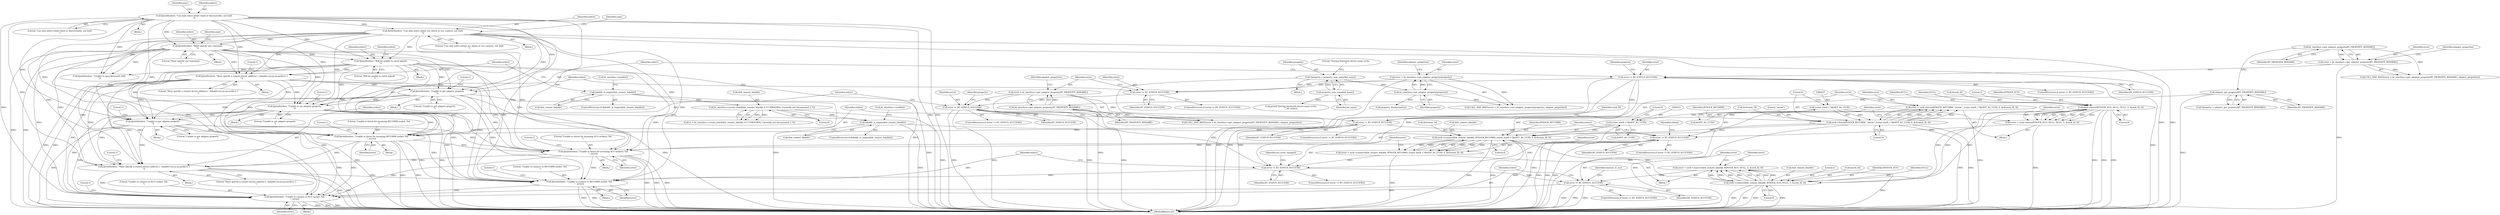 digraph "0_Android_37c88107679d36c419572732b4af6e18bb2f7dce_6@API" {
"1000564" [label="(Call,fprintf(stderr, \"Unable to connect to SCO socket: %d.\n\", error))"];
"1000376" [label="(Call,fprintf(stderr, \"Unable to set adapter property\n\"))"];
"1000178" [label="(Call,fprintf(stderr, \"Will be unable to catch signals\n\"))"];
"1000120" [label="(Call,fprintf(stderr, \"Can only select either bond or discoverable, not both\n\"))"];
"1000132" [label="(Call,fprintf(stderr, \"Can only select either sco_listen or sco_connect, not both\n\"))"];
"1000164" [label="(Call,fprintf(stderr, \"Must specify one command\n\"))"];
"1000261" [label="(Call,fprintf(stderr, \"Must specify a remote device address [ --bdaddr=xx:yy:zz:aa:bb:cc ]\n\"))"];
"1000322" [label="(Call,fprintf(stderr, \"Unable to get adapter property\n\"))"];
"1000493" [label="(Call,fprintf(stderr, \"Must specify a remote device address [ --bdaddr=xx:yy:zz:aa:bb:cc ]\n\"))"];
"1000392" [label="(Call,fprintf(stderr, \"Unable to get adapter property\n\"))"];
"1000449" [label="(Call,fprintf(stderr, \"Unable to listen for incoming RFCOMM socket: %d\n\", error))"];
"1000445" [label="(Call,error != BT_STATUS_SUCCESS)"];
"1000431" [label="(Call,error = sock->listen(BTSOCK_RFCOMM, \"meow\", (const uint8_t *)&HFP_AG_UUID, 0, &rfcomm_fd, 0))"];
"1000433" [label="(Call,sock->listen(BTSOCK_RFCOMM, \"meow\", (const uint8_t *)&HFP_AG_UUID, 0, &rfcomm_fd, 0))"];
"1000436" [label="(Call,(const uint8_t *)&HFP_AG_UUID)"];
"1000388" [label="(Call,error != BT_STATUS_SUCCESS)"];
"1000382" [label="(Call,error = bt_interface->get_adapter_property(BT_PROPERTY_BDNAME))"];
"1000384" [label="(Call,bt_interface->get_adapter_property(BT_PROPERTY_BDNAME))"];
"1000330" [label="(Call,adapter_get_property(BT_PROPERTY_BDNAME))"];
"1000314" [label="(Call,bt_interface->get_adapter_property(BT_PROPERTY_BDNAME))"];
"1000372" [label="(Call,error != BT_STATUS_SUCCESS)"];
"1000366" [label="(Call,error = bt_interface->set_adapter_property(property))"];
"1000368" [label="(Call,bt_interface->set_adapter_property(property))"];
"1000357" [label="(Call,*property = property_new_name(bd_name))"];
"1000359" [label="(Call,property_new_name(bd_name))"];
"1000318" [label="(Call,error != BT_STATUS_SUCCESS)"];
"1000312" [label="(Call,error = bt_interface->get_adapter_property(BT_PROPERTY_BDNAME))"];
"1000474" [label="(Call,fprintf(stderr, \"Unable to listen for incoming SCO sockets: %d\n\", error))"];
"1000470" [label="(Call,error != BT_STATUS_SUCCESS)"];
"1000459" [label="(Call,error = sock->listen(BTSOCK_SCO, NULL, NULL, 5, &sock_fd, 0))"];
"1000461" [label="(Call,sock->listen(BTSOCK_SCO, NULL, NULL, 5, &sock_fd, 0))"];
"1000533" [label="(Call,fprintf(stderr, \"Unable to connect to RFCOMM socket: %d.\n\", error))"];
"1000529" [label="(Call,error != BT_STATUS_SUCCESS)"];
"1000514" [label="(Call,error = sock->connect(&bt_remote_bdaddr, BTSOCK_RFCOMM, (const uint8_t *)&HFP_AG_UUID, 0, &rfcomm_fd, 0))"];
"1000516" [label="(Call,sock->connect(&bt_remote_bdaddr, BTSOCK_RFCOMM, (const uint8_t *)&HFP_AG_UUID, 0, &rfcomm_fd, 0))"];
"1000489" [label="(Call,bdaddr_is_empty(&bt_remote_bdaddr))"];
"1000275" [label="(Call,bt_interface->create_bond(&bt_remote_bdaddr, 0 /* UNKNOWN; Currently not documented :( */))"];
"1000257" [label="(Call,bdaddr_is_empty(&bt_remote_bdaddr))"];
"1000520" [label="(Call,(const uint8_t *)&HFP_AG_UUID)"];
"1000560" [label="(Call,error != BT_STATUS_SUCCESS)"];
"1000548" [label="(Call,error = sock->connect(&bt_remote_bdaddr, BTSOCK_SCO, NULL, 5, &sock_fd, 0))"];
"1000550" [label="(Call,sock->connect(&bt_remote_bdaddr, BTSOCK_SCO, NULL, 5, &sock_fd, 0))"];
"1000177" [label="(Block,)"];
"1000383" [label="(Identifier,error)"];
"1000435" [label="(Literal,\"meow\")"];
"1000321" [label="(Block,)"];
"1000494" [label="(Identifier,stderr)"];
"1000452" [label="(Identifier,error)"];
"1000322" [label="(Call,fprintf(stderr, \"Unable to get adapter property\n\"))"];
"1000314" [label="(Call,bt_interface->get_adapter_property(BT_PROPERTY_BDNAME))"];
"1000256" [label="(ControlStructure,if (bdaddr_is_empty(&bt_remote_bdaddr)))"];
"1000554" [label="(Identifier,NULL)"];
"1000432" [label="(Identifier,error)"];
"1000481" [label="(Identifier,stdout)"];
"1000495" [label="(Literal,\"Must specify a remote device address [ --bdaddr=xx:yy:zz:aa:bb:cc ]\n\")"];
"1000262" [label="(Identifier,stderr)"];
"1000489" [label="(Call,bdaddr_is_empty(&bt_remote_bdaddr))"];
"1000133" [label="(Identifier,stderr)"];
"1000540" [label="(Identifier,acl_state_changed)"];
"1000524" [label="(Literal,0)"];
"1000433" [label="(Call,sock->listen(BTSOCK_RFCOMM, \"meow\", (const uint8_t *)&HFP_AG_UUID, 0, &rfcomm_fd, 0))"];
"1000331" [label="(Identifier,BT_PROPERTY_BDNAME)"];
"1000487" [label="(Block,)"];
"1000463" [label="(Identifier,NULL)"];
"1000499" [label="(Call,bt_interface->enable())"];
"1000178" [label="(Call,fprintf(stderr, \"Will be unable to catch signals\n\"))"];
"1000278" [label="(Literal,0)"];
"1000522" [label="(Call,&HFP_AG_UUID)"];
"1000137" [label="(Identifier,argv)"];
"1000567" [label="(Identifier,error)"];
"1000516" [label="(Call,sock->connect(&bt_remote_bdaddr, BTSOCK_RFCOMM, (const uint8_t *)&HFP_AG_UUID, 0, &rfcomm_fd, 0))"];
"1000370" [label="(Identifier,adapter_properties)"];
"1000134" [label="(Literal,\"Can only select either sco_listen or sco_connect, not both\n\")"];
"1000472" [label="(Identifier,BT_STATUS_SUCCESS)"];
"1000132" [label="(Call,fprintf(stderr, \"Can only select either sco_listen or sco_connect, not both\n\"))"];
"1000317" [label="(ControlStructure,if (error != BT_STATUS_SUCCESS))"];
"1000120" [label="(Call,fprintf(stderr, \"Can only select either bond or discoverable, not both\n\"))"];
"1000319" [label="(Identifier,error)"];
"1000257" [label="(Call,bdaddr_is_empty(&bt_remote_bdaddr))"];
"1000371" [label="(ControlStructure,if (error != BT_STATUS_SUCCESS))"];
"1000530" [label="(Identifier,error)"];
"1000561" [label="(Identifier,error)"];
"1000550" [label="(Call,sock->connect(&bt_remote_bdaddr, BTSOCK_SCO, NULL, 5, &sock_fd, 0))"];
"1000316" [label="(Identifier,adapter_properties)"];
"1000311" [label="(Call,CALL_AND_WAIT(error = bt_interface->get_adapter_property(BT_PROPERTY_BDNAME), adapter_properties))"];
"1000381" [label="(Call,CALL_AND_WAIT(error = bt_interface->get_adapter_property(BT_PROPERTY_BDNAME), adapter_properties))"];
"1000377" [label="(Identifier,stderr)"];
"1000445" [label="(Call,error != BT_STATUS_SUCCESS)"];
"1000328" [label="(Call,*property = adapter_get_property(BT_PROPERTY_BDNAME))"];
"1000394" [label="(Literal,\"Unable to get adapter property\n\")"];
"1000465" [label="(Literal,5)"];
"1000323" [label="(Identifier,stderr)"];
"1000275" [label="(Call,bt_interface->create_bond(&bt_remote_bdaddr, 0 /* UNKNOWN; Currently not documented :( */))"];
"1000450" [label="(Identifier,stderr)"];
"1000536" [label="(Identifier,error)"];
"1000403" [label="(Block,)"];
"1000179" [label="(Identifier,stderr)"];
"1000329" [label="(Identifier,property)"];
"1000474" [label="(Call,fprintf(stderr, \"Unable to listen for incoming SCO sockets: %d\n\", error))"];
"1000393" [label="(Identifier,stderr)"];
"1000180" [label="(Literal,\"Will be unable to catch signals\n\")"];
"1000529" [label="(Call,error != BT_STATUS_SUCCESS)"];
"1000446" [label="(Identifier,error)"];
"1000125" [label="(Identifier,argv)"];
"1000560" [label="(Call,error != BT_STATUS_SUCCESS)"];
"1000451" [label="(Literal,\"Unable to listen for incoming RFCOMM socket: %d\n\")"];
"1000398" [label="(Identifier,property)"];
"1000434" [label="(Identifier,BTSOCK_RFCOMM)"];
"1000313" [label="(Identifier,error)"];
"1000479" [label="(Literal,1)"];
"1000519" [label="(Identifier,BTSOCK_RFCOMM)"];
"1000466" [label="(Call,&sock_fd)"];
"1000470" [label="(Call,error != BT_STATUS_SUCCESS)"];
"1000551" [label="(Call,&bt_remote_bdaddr)"];
"1000131" [label="(Block,)"];
"1000476" [label="(Literal,\"Unable to listen for incoming SCO sockets: %d\n\")"];
"1000555" [label="(Literal,5)"];
"1000440" [label="(Literal,0)"];
"1000459" [label="(Call,error = sock->listen(BTSOCK_SCO, NULL, NULL, 5, &sock_fd, 0))"];
"1000462" [label="(Identifier,BTSOCK_SCO)"];
"1000261" [label="(Call,fprintf(stderr, \"Must specify a remote device address [ --bdaddr=xx:yy:zz:aa:bb:cc ]\n\"))"];
"1000358" [label="(Identifier,property)"];
"1000469" [label="(ControlStructure,if (error != BT_STATUS_SUCCESS))"];
"1000473" [label="(Block,)"];
"1000533" [label="(Call,fprintf(stderr, \"Unable to connect to RFCOMM socket: %d.\n\", error))"];
"1000538" [label="(Literal,1)"];
"1000490" [label="(Call,&bt_remote_bdaddr)"];
"1000438" [label="(Call,&HFP_AG_UUID)"];
"1000475" [label="(Identifier,stderr)"];
"1000367" [label="(Identifier,error)"];
"1000535" [label="(Literal,\"Unable to connect to RFCOMM socket: %d.\n\")"];
"1000376" [label="(Call,fprintf(stderr, \"Unable to set adapter property\n\"))"];
"1000460" [label="(Identifier,error)"];
"1000532" [label="(Block,)"];
"1000392" [label="(Call,fprintf(stderr, \"Unable to get adapter property\n\"))"];
"1000389" [label="(Identifier,error)"];
"1000441" [label="(Call,&rfcomm_fd)"];
"1000260" [label="(Block,)"];
"1000397" [label="(Call,property_free(property))"];
"1000273" [label="(Call,rc = bt_interface->create_bond(&bt_remote_bdaddr, 0 /* UNKNOWN; Currently not documented :( */))"];
"1000558" [label="(Literal,0)"];
"1000122" [label="(Literal,\"Can only select either bond or discoverable, not both\n\")"];
"1000380" [label="(Literal,1)"];
"1000318" [label="(Call,error != BT_STATUS_SUCCESS)"];
"1000563" [label="(Block,)"];
"1000324" [label="(Literal,\"Unable to get adapter property\n\")"];
"1000375" [label="(Block,)"];
"1000493" [label="(Call,fprintf(stderr, \"Must specify a remote device address [ --bdaddr=xx:yy:zz:aa:bb:cc ]\n\"))"];
"1000457" [label="(Identifier,sock_fd)"];
"1000444" [label="(ControlStructure,if (error != BT_STATUS_SUCCESS))"];
"1000565" [label="(Identifier,stderr)"];
"1000385" [label="(Identifier,BT_PROPERTY_BDNAME)"];
"1000520" [label="(Call,(const uint8_t *)&HFP_AG_UUID)"];
"1000569" [label="(Literal,1)"];
"1000315" [label="(Identifier,BT_PROPERTY_BDNAME)"];
"1000362" [label="(Literal,\"Setting bluetooth device name to:%s\n\")"];
"1000330" [label="(Call,adapter_get_property(BT_PROPERTY_BDNAME))"];
"1000566" [label="(Literal,\"Unable to connect to SCO socket: %d.\n\")"];
"1000366" [label="(Call,error = bt_interface->set_adapter_property(property))"];
"1000326" [label="(Literal,1)"];
"1000267" [label="(Call,bt_interface->enable())"];
"1000454" [label="(Literal,1)"];
"1000368" [label="(Call,bt_interface->set_adapter_property(property))"];
"1000391" [label="(Block,)"];
"1000492" [label="(Block,)"];
"1000121" [label="(Identifier,stderr)"];
"1000549" [label="(Identifier,error)"];
"1000548" [label="(Call,error = sock->connect(&bt_remote_bdaddr, BTSOCK_SCO, NULL, 5, &sock_fd, 0))"];
"1000265" [label="(Literal,1)"];
"1000360" [label="(Identifier,bd_name)"];
"1000556" [label="(Call,&sock_fd)"];
"1000431" [label="(Call,error = sock->listen(BTSOCK_RFCOMM, \"meow\", (const uint8_t *)&HFP_AG_UUID, 0, &rfcomm_fd, 0))"];
"1000384" [label="(Call,bt_interface->get_adapter_property(BT_PROPERTY_BDNAME))"];
"1000497" [label="(Literal,1)"];
"1000382" [label="(Call,error = bt_interface->get_adapter_property(BT_PROPERTY_BDNAME))"];
"1000189" [label="(Call,fprintf(stderr, \"Unable to open Bluetooth HAL.\n\"))"];
"1000390" [label="(Identifier,BT_STATUS_SUCCESS)"];
"1000182" [label="(Identifier,stdout)"];
"1000258" [label="(Call,&bt_remote_bdaddr)"];
"1000349" [label="(Block,)"];
"1000165" [label="(Identifier,stderr)"];
"1000531" [label="(Identifier,BT_STATUS_SUCCESS)"];
"1000164" [label="(Call,fprintf(stderr, \"Must specify one command\n\"))"];
"1000276" [label="(Call,&bt_remote_bdaddr)"];
"1000357" [label="(Call,*property = property_new_name(bd_name))"];
"1000373" [label="(Identifier,error)"];
"1000169" [label="(Identifier,argv)"];
"1000436" [label="(Call,(const uint8_t *)&HFP_AG_UUID)"];
"1000525" [label="(Call,&rfcomm_fd)"];
"1000559" [label="(ControlStructure,if (error != BT_STATUS_SUCCESS))"];
"1000263" [label="(Literal,\"Must specify a remote device address [ --bdaddr=xx:yy:zz:aa:bb:cc ]\n\")"];
"1000388" [label="(Call,error != BT_STATUS_SUCCESS)"];
"1000562" [label="(Identifier,BT_STATUS_SUCCESS)"];
"1000166" [label="(Literal,\"Must specify one command\n\")"];
"1000448" [label="(Block,)"];
"1000571" [label="(Identifier,timeout_in_sec)"];
"1000553" [label="(Identifier,BTSOCK_SCO)"];
"1000488" [label="(ControlStructure,if (bdaddr_is_empty(&bt_remote_bdaddr)))"];
"1000387" [label="(ControlStructure,if (error != BT_STATUS_SUCCESS))"];
"1000365" [label="(Call,CALL_AND_WAIT(error = bt_interface->set_adapter_property(property), adapter_properties))"];
"1000464" [label="(Identifier,NULL)"];
"1000527" [label="(Literal,0)"];
"1000471" [label="(Identifier,error)"];
"1000386" [label="(Identifier,adapter_properties)"];
"1000514" [label="(Call,error = sock->connect(&bt_remote_bdaddr, BTSOCK_RFCOMM, (const uint8_t *)&HFP_AG_UUID, 0, &rfcomm_fd, 0))"];
"1000361" [label="(Call,printf(\"Setting bluetooth device name to:%s\n\", bd_name))"];
"1000564" [label="(Call,fprintf(stderr, \"Unable to connect to SCO socket: %d.\n\", error))"];
"1000517" [label="(Call,&bt_remote_bdaddr)"];
"1000461" [label="(Call,sock->listen(BTSOCK_SCO, NULL, NULL, 5, &sock_fd, 0))"];
"1000468" [label="(Literal,0)"];
"1000447" [label="(Identifier,BT_STATUS_SUCCESS)"];
"1000369" [label="(Identifier,property)"];
"1000372" [label="(Call,error != BT_STATUS_SUCCESS)"];
"1000374" [label="(Identifier,BT_STATUS_SUCCESS)"];
"1000477" [label="(Identifier,error)"];
"1000396" [label="(Literal,1)"];
"1000449" [label="(Call,fprintf(stderr, \"Unable to listen for incoming RFCOMM socket: %d\n\", error))"];
"1000312" [label="(Call,error = bt_interface->get_adapter_property(BT_PROPERTY_BDNAME))"];
"1000359" [label="(Call,property_new_name(bd_name))"];
"1000578" [label="(MethodReturn,int)"];
"1000515" [label="(Identifier,error)"];
"1000378" [label="(Literal,\"Unable to set adapter property\n\")"];
"1000528" [label="(ControlStructure,if (error != BT_STATUS_SUCCESS))"];
"1000320" [label="(Identifier,BT_STATUS_SUCCESS)"];
"1000534" [label="(Identifier,stderr)"];
"1000443" [label="(Literal,0)"];
"1000119" [label="(Block,)"];
"1000163" [label="(Block,)"];
"1000564" -> "1000563"  [label="AST: "];
"1000564" -> "1000567"  [label="CFG: "];
"1000565" -> "1000564"  [label="AST: "];
"1000566" -> "1000564"  [label="AST: "];
"1000567" -> "1000564"  [label="AST: "];
"1000569" -> "1000564"  [label="CFG: "];
"1000564" -> "1000578"  [label="DDG: "];
"1000564" -> "1000578"  [label="DDG: "];
"1000564" -> "1000578"  [label="DDG: "];
"1000376" -> "1000564"  [label="DDG: "];
"1000493" -> "1000564"  [label="DDG: "];
"1000178" -> "1000564"  [label="DDG: "];
"1000392" -> "1000564"  [label="DDG: "];
"1000449" -> "1000564"  [label="DDG: "];
"1000120" -> "1000564"  [label="DDG: "];
"1000474" -> "1000564"  [label="DDG: "];
"1000132" -> "1000564"  [label="DDG: "];
"1000322" -> "1000564"  [label="DDG: "];
"1000164" -> "1000564"  [label="DDG: "];
"1000261" -> "1000564"  [label="DDG: "];
"1000533" -> "1000564"  [label="DDG: "];
"1000560" -> "1000564"  [label="DDG: "];
"1000376" -> "1000375"  [label="AST: "];
"1000376" -> "1000378"  [label="CFG: "];
"1000377" -> "1000376"  [label="AST: "];
"1000378" -> "1000376"  [label="AST: "];
"1000380" -> "1000376"  [label="CFG: "];
"1000376" -> "1000578"  [label="DDG: "];
"1000376" -> "1000578"  [label="DDG: "];
"1000178" -> "1000376"  [label="DDG: "];
"1000120" -> "1000376"  [label="DDG: "];
"1000132" -> "1000376"  [label="DDG: "];
"1000261" -> "1000376"  [label="DDG: "];
"1000322" -> "1000376"  [label="DDG: "];
"1000164" -> "1000376"  [label="DDG: "];
"1000376" -> "1000392"  [label="DDG: "];
"1000376" -> "1000449"  [label="DDG: "];
"1000376" -> "1000474"  [label="DDG: "];
"1000376" -> "1000493"  [label="DDG: "];
"1000376" -> "1000533"  [label="DDG: "];
"1000178" -> "1000177"  [label="AST: "];
"1000178" -> "1000180"  [label="CFG: "];
"1000179" -> "1000178"  [label="AST: "];
"1000180" -> "1000178"  [label="AST: "];
"1000182" -> "1000178"  [label="CFG: "];
"1000178" -> "1000578"  [label="DDG: "];
"1000178" -> "1000578"  [label="DDG: "];
"1000120" -> "1000178"  [label="DDG: "];
"1000132" -> "1000178"  [label="DDG: "];
"1000164" -> "1000178"  [label="DDG: "];
"1000178" -> "1000189"  [label="DDG: "];
"1000178" -> "1000261"  [label="DDG: "];
"1000178" -> "1000322"  [label="DDG: "];
"1000178" -> "1000392"  [label="DDG: "];
"1000178" -> "1000449"  [label="DDG: "];
"1000178" -> "1000474"  [label="DDG: "];
"1000178" -> "1000493"  [label="DDG: "];
"1000178" -> "1000533"  [label="DDG: "];
"1000120" -> "1000119"  [label="AST: "];
"1000120" -> "1000122"  [label="CFG: "];
"1000121" -> "1000120"  [label="AST: "];
"1000122" -> "1000120"  [label="AST: "];
"1000125" -> "1000120"  [label="CFG: "];
"1000120" -> "1000578"  [label="DDG: "];
"1000120" -> "1000578"  [label="DDG: "];
"1000120" -> "1000132"  [label="DDG: "];
"1000120" -> "1000164"  [label="DDG: "];
"1000120" -> "1000189"  [label="DDG: "];
"1000120" -> "1000261"  [label="DDG: "];
"1000120" -> "1000322"  [label="DDG: "];
"1000120" -> "1000392"  [label="DDG: "];
"1000120" -> "1000449"  [label="DDG: "];
"1000120" -> "1000474"  [label="DDG: "];
"1000120" -> "1000493"  [label="DDG: "];
"1000120" -> "1000533"  [label="DDG: "];
"1000132" -> "1000131"  [label="AST: "];
"1000132" -> "1000134"  [label="CFG: "];
"1000133" -> "1000132"  [label="AST: "];
"1000134" -> "1000132"  [label="AST: "];
"1000137" -> "1000132"  [label="CFG: "];
"1000132" -> "1000578"  [label="DDG: "];
"1000132" -> "1000578"  [label="DDG: "];
"1000132" -> "1000164"  [label="DDG: "];
"1000132" -> "1000189"  [label="DDG: "];
"1000132" -> "1000261"  [label="DDG: "];
"1000132" -> "1000322"  [label="DDG: "];
"1000132" -> "1000392"  [label="DDG: "];
"1000132" -> "1000449"  [label="DDG: "];
"1000132" -> "1000474"  [label="DDG: "];
"1000132" -> "1000493"  [label="DDG: "];
"1000132" -> "1000533"  [label="DDG: "];
"1000164" -> "1000163"  [label="AST: "];
"1000164" -> "1000166"  [label="CFG: "];
"1000165" -> "1000164"  [label="AST: "];
"1000166" -> "1000164"  [label="AST: "];
"1000169" -> "1000164"  [label="CFG: "];
"1000164" -> "1000578"  [label="DDG: "];
"1000164" -> "1000578"  [label="DDG: "];
"1000164" -> "1000189"  [label="DDG: "];
"1000164" -> "1000261"  [label="DDG: "];
"1000164" -> "1000322"  [label="DDG: "];
"1000164" -> "1000392"  [label="DDG: "];
"1000164" -> "1000449"  [label="DDG: "];
"1000164" -> "1000474"  [label="DDG: "];
"1000164" -> "1000493"  [label="DDG: "];
"1000164" -> "1000533"  [label="DDG: "];
"1000261" -> "1000260"  [label="AST: "];
"1000261" -> "1000263"  [label="CFG: "];
"1000262" -> "1000261"  [label="AST: "];
"1000263" -> "1000261"  [label="AST: "];
"1000265" -> "1000261"  [label="CFG: "];
"1000261" -> "1000578"  [label="DDG: "];
"1000261" -> "1000578"  [label="DDG: "];
"1000261" -> "1000322"  [label="DDG: "];
"1000261" -> "1000392"  [label="DDG: "];
"1000261" -> "1000449"  [label="DDG: "];
"1000261" -> "1000474"  [label="DDG: "];
"1000261" -> "1000493"  [label="DDG: "];
"1000261" -> "1000533"  [label="DDG: "];
"1000322" -> "1000321"  [label="AST: "];
"1000322" -> "1000324"  [label="CFG: "];
"1000323" -> "1000322"  [label="AST: "];
"1000324" -> "1000322"  [label="AST: "];
"1000326" -> "1000322"  [label="CFG: "];
"1000322" -> "1000578"  [label="DDG: "];
"1000322" -> "1000578"  [label="DDG: "];
"1000322" -> "1000392"  [label="DDG: "];
"1000322" -> "1000449"  [label="DDG: "];
"1000322" -> "1000474"  [label="DDG: "];
"1000322" -> "1000493"  [label="DDG: "];
"1000322" -> "1000533"  [label="DDG: "];
"1000493" -> "1000492"  [label="AST: "];
"1000493" -> "1000495"  [label="CFG: "];
"1000494" -> "1000493"  [label="AST: "];
"1000495" -> "1000493"  [label="AST: "];
"1000497" -> "1000493"  [label="CFG: "];
"1000493" -> "1000578"  [label="DDG: "];
"1000493" -> "1000578"  [label="DDG: "];
"1000392" -> "1000493"  [label="DDG: "];
"1000449" -> "1000493"  [label="DDG: "];
"1000474" -> "1000493"  [label="DDG: "];
"1000493" -> "1000533"  [label="DDG: "];
"1000392" -> "1000391"  [label="AST: "];
"1000392" -> "1000394"  [label="CFG: "];
"1000393" -> "1000392"  [label="AST: "];
"1000394" -> "1000392"  [label="AST: "];
"1000396" -> "1000392"  [label="CFG: "];
"1000392" -> "1000578"  [label="DDG: "];
"1000392" -> "1000578"  [label="DDG: "];
"1000392" -> "1000449"  [label="DDG: "];
"1000392" -> "1000474"  [label="DDG: "];
"1000392" -> "1000533"  [label="DDG: "];
"1000449" -> "1000448"  [label="AST: "];
"1000449" -> "1000452"  [label="CFG: "];
"1000450" -> "1000449"  [label="AST: "];
"1000451" -> "1000449"  [label="AST: "];
"1000452" -> "1000449"  [label="AST: "];
"1000454" -> "1000449"  [label="CFG: "];
"1000449" -> "1000578"  [label="DDG: "];
"1000449" -> "1000578"  [label="DDG: "];
"1000445" -> "1000449"  [label="DDG: "];
"1000449" -> "1000474"  [label="DDG: "];
"1000449" -> "1000533"  [label="DDG: "];
"1000445" -> "1000444"  [label="AST: "];
"1000445" -> "1000447"  [label="CFG: "];
"1000446" -> "1000445"  [label="AST: "];
"1000447" -> "1000445"  [label="AST: "];
"1000450" -> "1000445"  [label="CFG: "];
"1000457" -> "1000445"  [label="CFG: "];
"1000431" -> "1000445"  [label="DDG: "];
"1000388" -> "1000445"  [label="DDG: "];
"1000318" -> "1000445"  [label="DDG: "];
"1000445" -> "1000470"  [label="DDG: "];
"1000431" -> "1000403"  [label="AST: "];
"1000431" -> "1000433"  [label="CFG: "];
"1000432" -> "1000431"  [label="AST: "];
"1000433" -> "1000431"  [label="AST: "];
"1000446" -> "1000431"  [label="CFG: "];
"1000431" -> "1000578"  [label="DDG: "];
"1000433" -> "1000431"  [label="DDG: "];
"1000433" -> "1000431"  [label="DDG: "];
"1000433" -> "1000431"  [label="DDG: "];
"1000433" -> "1000431"  [label="DDG: "];
"1000433" -> "1000431"  [label="DDG: "];
"1000433" -> "1000443"  [label="CFG: "];
"1000434" -> "1000433"  [label="AST: "];
"1000435" -> "1000433"  [label="AST: "];
"1000436" -> "1000433"  [label="AST: "];
"1000440" -> "1000433"  [label="AST: "];
"1000441" -> "1000433"  [label="AST: "];
"1000443" -> "1000433"  [label="AST: "];
"1000433" -> "1000578"  [label="DDG: "];
"1000433" -> "1000578"  [label="DDG: "];
"1000433" -> "1000578"  [label="DDG: "];
"1000436" -> "1000433"  [label="DDG: "];
"1000433" -> "1000516"  [label="DDG: "];
"1000433" -> "1000516"  [label="DDG: "];
"1000436" -> "1000438"  [label="CFG: "];
"1000437" -> "1000436"  [label="AST: "];
"1000438" -> "1000436"  [label="AST: "];
"1000440" -> "1000436"  [label="CFG: "];
"1000436" -> "1000578"  [label="DDG: "];
"1000436" -> "1000520"  [label="DDG: "];
"1000388" -> "1000387"  [label="AST: "];
"1000388" -> "1000390"  [label="CFG: "];
"1000389" -> "1000388"  [label="AST: "];
"1000390" -> "1000388"  [label="AST: "];
"1000393" -> "1000388"  [label="CFG: "];
"1000398" -> "1000388"  [label="CFG: "];
"1000388" -> "1000578"  [label="DDG: "];
"1000388" -> "1000578"  [label="DDG: "];
"1000388" -> "1000578"  [label="DDG: "];
"1000382" -> "1000388"  [label="DDG: "];
"1000372" -> "1000388"  [label="DDG: "];
"1000388" -> "1000529"  [label="DDG: "];
"1000382" -> "1000381"  [label="AST: "];
"1000382" -> "1000384"  [label="CFG: "];
"1000383" -> "1000382"  [label="AST: "];
"1000384" -> "1000382"  [label="AST: "];
"1000386" -> "1000382"  [label="CFG: "];
"1000382" -> "1000578"  [label="DDG: "];
"1000382" -> "1000381"  [label="DDG: "];
"1000384" -> "1000382"  [label="DDG: "];
"1000384" -> "1000385"  [label="CFG: "];
"1000385" -> "1000384"  [label="AST: "];
"1000384" -> "1000578"  [label="DDG: "];
"1000384" -> "1000381"  [label="DDG: "];
"1000330" -> "1000384"  [label="DDG: "];
"1000330" -> "1000328"  [label="AST: "];
"1000330" -> "1000331"  [label="CFG: "];
"1000331" -> "1000330"  [label="AST: "];
"1000328" -> "1000330"  [label="CFG: "];
"1000330" -> "1000578"  [label="DDG: "];
"1000330" -> "1000328"  [label="DDG: "];
"1000314" -> "1000330"  [label="DDG: "];
"1000314" -> "1000312"  [label="AST: "];
"1000314" -> "1000315"  [label="CFG: "];
"1000315" -> "1000314"  [label="AST: "];
"1000312" -> "1000314"  [label="CFG: "];
"1000314" -> "1000311"  [label="DDG: "];
"1000314" -> "1000312"  [label="DDG: "];
"1000372" -> "1000371"  [label="AST: "];
"1000372" -> "1000374"  [label="CFG: "];
"1000373" -> "1000372"  [label="AST: "];
"1000374" -> "1000372"  [label="AST: "];
"1000377" -> "1000372"  [label="CFG: "];
"1000383" -> "1000372"  [label="CFG: "];
"1000366" -> "1000372"  [label="DDG: "];
"1000318" -> "1000372"  [label="DDG: "];
"1000366" -> "1000365"  [label="AST: "];
"1000366" -> "1000368"  [label="CFG: "];
"1000367" -> "1000366"  [label="AST: "];
"1000368" -> "1000366"  [label="AST: "];
"1000370" -> "1000366"  [label="CFG: "];
"1000366" -> "1000578"  [label="DDG: "];
"1000366" -> "1000365"  [label="DDG: "];
"1000368" -> "1000366"  [label="DDG: "];
"1000368" -> "1000369"  [label="CFG: "];
"1000369" -> "1000368"  [label="AST: "];
"1000368" -> "1000365"  [label="DDG: "];
"1000357" -> "1000368"  [label="DDG: "];
"1000368" -> "1000397"  [label="DDG: "];
"1000357" -> "1000349"  [label="AST: "];
"1000357" -> "1000359"  [label="CFG: "];
"1000358" -> "1000357"  [label="AST: "];
"1000359" -> "1000357"  [label="AST: "];
"1000362" -> "1000357"  [label="CFG: "];
"1000357" -> "1000578"  [label="DDG: "];
"1000359" -> "1000357"  [label="DDG: "];
"1000359" -> "1000360"  [label="CFG: "];
"1000360" -> "1000359"  [label="AST: "];
"1000359" -> "1000361"  [label="DDG: "];
"1000318" -> "1000317"  [label="AST: "];
"1000318" -> "1000320"  [label="CFG: "];
"1000319" -> "1000318"  [label="AST: "];
"1000320" -> "1000318"  [label="AST: "];
"1000323" -> "1000318"  [label="CFG: "];
"1000329" -> "1000318"  [label="CFG: "];
"1000318" -> "1000578"  [label="DDG: "];
"1000318" -> "1000578"  [label="DDG: "];
"1000318" -> "1000578"  [label="DDG: "];
"1000312" -> "1000318"  [label="DDG: "];
"1000318" -> "1000529"  [label="DDG: "];
"1000312" -> "1000311"  [label="AST: "];
"1000313" -> "1000312"  [label="AST: "];
"1000316" -> "1000312"  [label="CFG: "];
"1000312" -> "1000578"  [label="DDG: "];
"1000312" -> "1000311"  [label="DDG: "];
"1000474" -> "1000473"  [label="AST: "];
"1000474" -> "1000477"  [label="CFG: "];
"1000475" -> "1000474"  [label="AST: "];
"1000476" -> "1000474"  [label="AST: "];
"1000477" -> "1000474"  [label="AST: "];
"1000479" -> "1000474"  [label="CFG: "];
"1000474" -> "1000578"  [label="DDG: "];
"1000474" -> "1000578"  [label="DDG: "];
"1000474" -> "1000578"  [label="DDG: "];
"1000470" -> "1000474"  [label="DDG: "];
"1000474" -> "1000533"  [label="DDG: "];
"1000470" -> "1000469"  [label="AST: "];
"1000470" -> "1000472"  [label="CFG: "];
"1000471" -> "1000470"  [label="AST: "];
"1000472" -> "1000470"  [label="AST: "];
"1000475" -> "1000470"  [label="CFG: "];
"1000481" -> "1000470"  [label="CFG: "];
"1000470" -> "1000578"  [label="DDG: "];
"1000470" -> "1000578"  [label="DDG: "];
"1000470" -> "1000578"  [label="DDG: "];
"1000459" -> "1000470"  [label="DDG: "];
"1000470" -> "1000529"  [label="DDG: "];
"1000459" -> "1000403"  [label="AST: "];
"1000459" -> "1000461"  [label="CFG: "];
"1000460" -> "1000459"  [label="AST: "];
"1000461" -> "1000459"  [label="AST: "];
"1000471" -> "1000459"  [label="CFG: "];
"1000459" -> "1000578"  [label="DDG: "];
"1000461" -> "1000459"  [label="DDG: "];
"1000461" -> "1000459"  [label="DDG: "];
"1000461" -> "1000459"  [label="DDG: "];
"1000461" -> "1000459"  [label="DDG: "];
"1000461" -> "1000459"  [label="DDG: "];
"1000461" -> "1000468"  [label="CFG: "];
"1000462" -> "1000461"  [label="AST: "];
"1000463" -> "1000461"  [label="AST: "];
"1000464" -> "1000461"  [label="AST: "];
"1000465" -> "1000461"  [label="AST: "];
"1000466" -> "1000461"  [label="AST: "];
"1000468" -> "1000461"  [label="AST: "];
"1000461" -> "1000578"  [label="DDG: "];
"1000461" -> "1000578"  [label="DDG: "];
"1000461" -> "1000578"  [label="DDG: "];
"1000461" -> "1000550"  [label="DDG: "];
"1000461" -> "1000550"  [label="DDG: "];
"1000461" -> "1000550"  [label="DDG: "];
"1000533" -> "1000532"  [label="AST: "];
"1000533" -> "1000536"  [label="CFG: "];
"1000534" -> "1000533"  [label="AST: "];
"1000535" -> "1000533"  [label="AST: "];
"1000536" -> "1000533"  [label="AST: "];
"1000538" -> "1000533"  [label="CFG: "];
"1000533" -> "1000578"  [label="DDG: "];
"1000533" -> "1000578"  [label="DDG: "];
"1000529" -> "1000533"  [label="DDG: "];
"1000529" -> "1000528"  [label="AST: "];
"1000529" -> "1000531"  [label="CFG: "];
"1000530" -> "1000529"  [label="AST: "];
"1000531" -> "1000529"  [label="AST: "];
"1000534" -> "1000529"  [label="CFG: "];
"1000540" -> "1000529"  [label="CFG: "];
"1000514" -> "1000529"  [label="DDG: "];
"1000529" -> "1000560"  [label="DDG: "];
"1000514" -> "1000487"  [label="AST: "];
"1000514" -> "1000516"  [label="CFG: "];
"1000515" -> "1000514"  [label="AST: "];
"1000516" -> "1000514"  [label="AST: "];
"1000530" -> "1000514"  [label="CFG: "];
"1000514" -> "1000578"  [label="DDG: "];
"1000516" -> "1000514"  [label="DDG: "];
"1000516" -> "1000514"  [label="DDG: "];
"1000516" -> "1000514"  [label="DDG: "];
"1000516" -> "1000514"  [label="DDG: "];
"1000516" -> "1000514"  [label="DDG: "];
"1000516" -> "1000527"  [label="CFG: "];
"1000517" -> "1000516"  [label="AST: "];
"1000519" -> "1000516"  [label="AST: "];
"1000520" -> "1000516"  [label="AST: "];
"1000524" -> "1000516"  [label="AST: "];
"1000525" -> "1000516"  [label="AST: "];
"1000527" -> "1000516"  [label="AST: "];
"1000516" -> "1000578"  [label="DDG: "];
"1000516" -> "1000578"  [label="DDG: "];
"1000516" -> "1000578"  [label="DDG: "];
"1000489" -> "1000516"  [label="DDG: "];
"1000520" -> "1000516"  [label="DDG: "];
"1000516" -> "1000550"  [label="DDG: "];
"1000489" -> "1000488"  [label="AST: "];
"1000489" -> "1000490"  [label="CFG: "];
"1000490" -> "1000489"  [label="AST: "];
"1000494" -> "1000489"  [label="CFG: "];
"1000499" -> "1000489"  [label="CFG: "];
"1000489" -> "1000578"  [label="DDG: "];
"1000275" -> "1000489"  [label="DDG: "];
"1000275" -> "1000273"  [label="AST: "];
"1000275" -> "1000278"  [label="CFG: "];
"1000276" -> "1000275"  [label="AST: "];
"1000278" -> "1000275"  [label="AST: "];
"1000273" -> "1000275"  [label="CFG: "];
"1000275" -> "1000578"  [label="DDG: "];
"1000275" -> "1000273"  [label="DDG: "];
"1000275" -> "1000273"  [label="DDG: "];
"1000257" -> "1000275"  [label="DDG: "];
"1000257" -> "1000256"  [label="AST: "];
"1000257" -> "1000258"  [label="CFG: "];
"1000258" -> "1000257"  [label="AST: "];
"1000262" -> "1000257"  [label="CFG: "];
"1000267" -> "1000257"  [label="CFG: "];
"1000257" -> "1000578"  [label="DDG: "];
"1000520" -> "1000522"  [label="CFG: "];
"1000521" -> "1000520"  [label="AST: "];
"1000522" -> "1000520"  [label="AST: "];
"1000524" -> "1000520"  [label="CFG: "];
"1000520" -> "1000578"  [label="DDG: "];
"1000560" -> "1000559"  [label="AST: "];
"1000560" -> "1000562"  [label="CFG: "];
"1000561" -> "1000560"  [label="AST: "];
"1000562" -> "1000560"  [label="AST: "];
"1000565" -> "1000560"  [label="CFG: "];
"1000571" -> "1000560"  [label="CFG: "];
"1000560" -> "1000578"  [label="DDG: "];
"1000560" -> "1000578"  [label="DDG: "];
"1000560" -> "1000578"  [label="DDG: "];
"1000548" -> "1000560"  [label="DDG: "];
"1000548" -> "1000487"  [label="AST: "];
"1000548" -> "1000550"  [label="CFG: "];
"1000549" -> "1000548"  [label="AST: "];
"1000550" -> "1000548"  [label="AST: "];
"1000561" -> "1000548"  [label="CFG: "];
"1000548" -> "1000578"  [label="DDG: "];
"1000550" -> "1000548"  [label="DDG: "];
"1000550" -> "1000548"  [label="DDG: "];
"1000550" -> "1000548"  [label="DDG: "];
"1000550" -> "1000548"  [label="DDG: "];
"1000550" -> "1000548"  [label="DDG: "];
"1000550" -> "1000548"  [label="DDG: "];
"1000550" -> "1000558"  [label="CFG: "];
"1000551" -> "1000550"  [label="AST: "];
"1000553" -> "1000550"  [label="AST: "];
"1000554" -> "1000550"  [label="AST: "];
"1000555" -> "1000550"  [label="AST: "];
"1000556" -> "1000550"  [label="AST: "];
"1000558" -> "1000550"  [label="AST: "];
"1000550" -> "1000578"  [label="DDG: "];
"1000550" -> "1000578"  [label="DDG: "];
"1000550" -> "1000578"  [label="DDG: "];
"1000550" -> "1000578"  [label="DDG: "];
}
